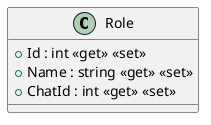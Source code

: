 @startuml
class Role {
    + Id : int <<get>> <<set>>
    + Name : string <<get>> <<set>>
    + ChatId : int <<get>> <<set>>
}
@enduml
